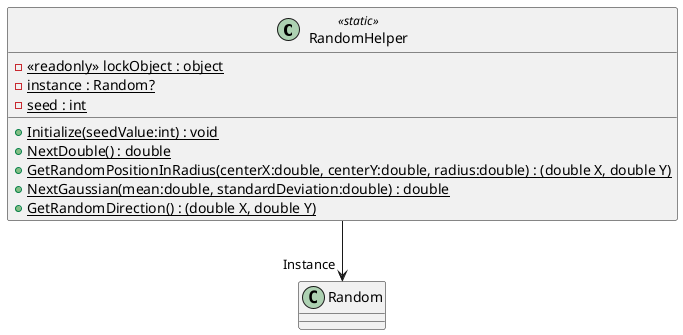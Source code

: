 @startuml
class RandomHelper <<static>> {
    - {static} <<readonly>> lockObject : object
    - {static} instance : Random?
    - {static} seed : int
    + {static} Initialize(seedValue:int) : void
    + {static} NextDouble() : double
    + {static} GetRandomPositionInRadius(centerX:double, centerY:double, radius:double) : (double X, double Y)
    + {static} NextGaussian(mean:double, standardDeviation:double) : double
    + {static} GetRandomDirection() : (double X, double Y)
}
RandomHelper --> "Instance" Random
@enduml
